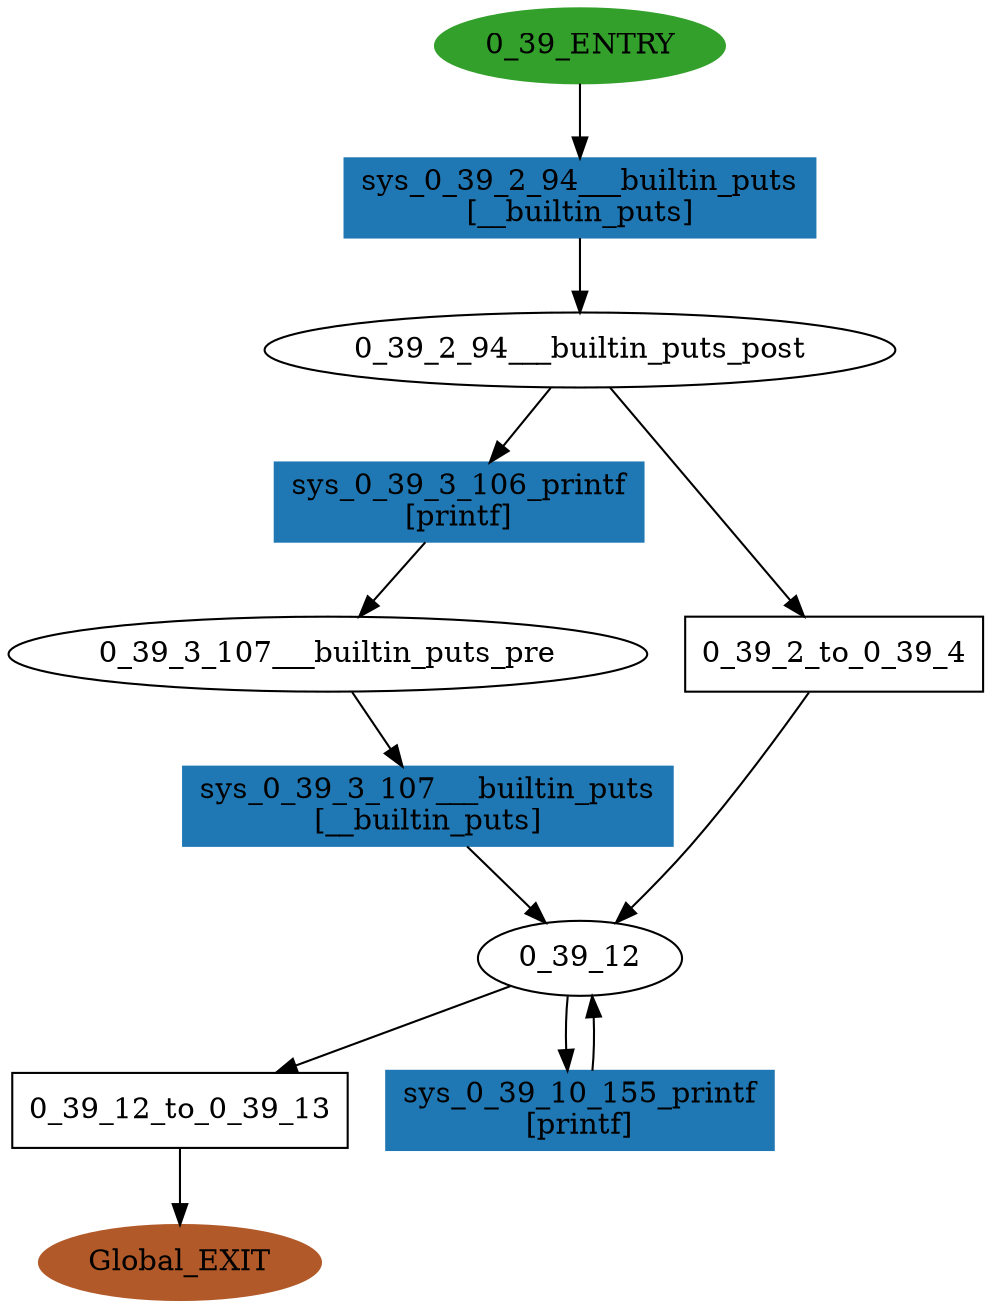 digraph model { 
compound=true; 
node  [style="filled", colorscheme="paired12"];  "0_39_2_94___builtin_puts_post" [shape=ellipse, style=""];
  "0_39_3_107___builtin_puts_pre" [shape=ellipse, style=""];
  "0_39_ENTRY" [shape=ellipse, color=4, style=filled];
  "Global_EXIT" [shape=ellipse, color=12, style=filled];
  "0_39_12" [shape=ellipse, style=""];
  "0_39_12_to_0_39_13" [shape=box, style=""];
  "0_39_12_to_0_39_13" [label="0_39_12_to_0_39_13\n"];
  "sys_0_39_3_106_printf" [shape=box, style=""];
  "sys_0_39_3_106_printf" [color=2, style=filled];
  "sys_0_39_3_106_printf" [label="sys_0_39_3_106_printf\n[printf]"];
  "sys_0_39_3_107___builtin_puts" [shape=box, style=""];
  "sys_0_39_3_107___builtin_puts" [color=2, style=filled];
  "sys_0_39_3_107___builtin_puts" [label="sys_0_39_3_107___builtin_puts\n[__builtin_puts]"];
  "sys_0_39_10_155_printf" [shape=box, style=""];
  "sys_0_39_10_155_printf" [color=2, style=filled];
  "sys_0_39_10_155_printf" [label="sys_0_39_10_155_printf\n[printf]"];
  "sys_0_39_2_94___builtin_puts" [shape=box, style=""];
  "sys_0_39_2_94___builtin_puts" [color=2, style=filled];
  "sys_0_39_2_94___builtin_puts" [label="sys_0_39_2_94___builtin_puts\n[__builtin_puts]"];
  "0_39_2_to_0_39_4" [shape=box, style=""];
  "0_39_2_to_0_39_4" [label="0_39_2_to_0_39_4\n"];
  "sys_0_39_3_107___builtin_puts" -> "0_39_12" [label="", arrowhead="normal"];
  "0_39_2_94___builtin_puts_post" -> "sys_0_39_3_106_printf" [label="", arrowhead="normal"];
  "0_39_2_94___builtin_puts_post" -> "0_39_2_to_0_39_4" [label="", arrowhead="normal"];
  "0_39_2_to_0_39_4" -> "0_39_12" [label="", arrowhead="normal"];
  "sys_0_39_2_94___builtin_puts" -> "0_39_2_94___builtin_puts_post" [label="", arrowhead="normal"];
  "sys_0_39_10_155_printf" -> "0_39_12" [label="", arrowhead="normal"];
  "0_39_12" -> "sys_0_39_10_155_printf" [label="", arrowhead="normal"];
  "0_39_3_107___builtin_puts_pre" -> "sys_0_39_3_107___builtin_puts" [label="", arrowhead="normal"];
  "sys_0_39_3_106_printf" -> "0_39_3_107___builtin_puts_pre" [label="", arrowhead="normal"];
  "0_39_12_to_0_39_13" -> "Global_EXIT" [label="", arrowhead="normal"];
  "0_39_12" -> "0_39_12_to_0_39_13" [label="", arrowhead="normal"];
  "0_39_ENTRY" -> "sys_0_39_2_94___builtin_puts" [label="", arrowhead="normal"];
}
